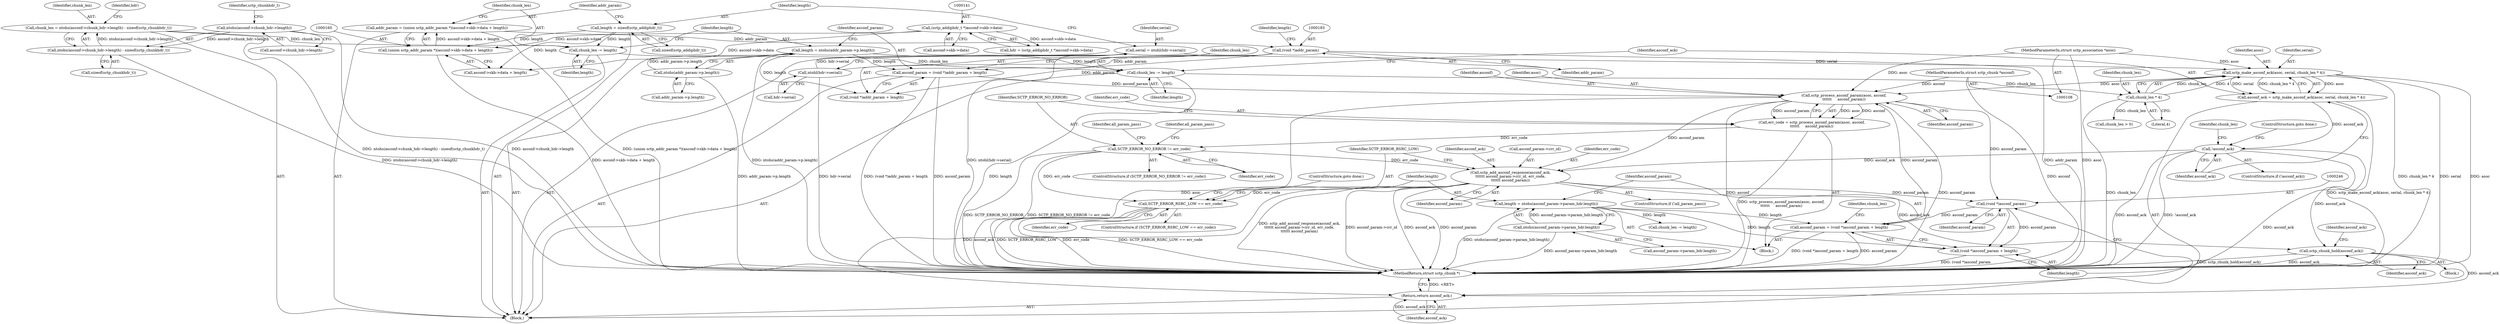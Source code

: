 digraph "1_linux_9de7922bc709eee2f609cd01d98aaedc4cf5ea74@pointer" {
"1000208" [label="(Call,sctp_process_asconf_param(asoc, asconf,\n\t\t\t\t\t\t     asconf_param))"];
"1000191" [label="(Call,sctp_make_asconf_ack(asoc, serial, chunk_len * 4))"];
"1000109" [label="(MethodParameterIn,struct sctp_association *asoc)"];
"1000147" [label="(Call,serial = ntohl(hdr->serial))"];
"1000149" [label="(Call,ntohl(hdr->serial))"];
"1000194" [label="(Call,chunk_len * 4)"];
"1000186" [label="(Call,chunk_len -= length)"];
"1000171" [label="(Call,length = ntohs(addr_param->p.length))"];
"1000173" [label="(Call,ntohs(addr_param->p.length))"];
"1000168" [label="(Call,chunk_len -= length)"];
"1000153" [label="(Call,length = sizeof(sctp_addiphdr_t))"];
"1000127" [label="(Call,chunk_len = ntohs(asconf->chunk_hdr->length) - sizeof(sctp_chunkhdr_t))"];
"1000129" [label="(Call,ntohs(asconf->chunk_hdr->length) - sizeof(sctp_chunkhdr_t))"];
"1000130" [label="(Call,ntohs(asconf->chunk_hdr->length))"];
"1000110" [label="(MethodParameterIn,struct sctp_chunk *asconf)"];
"1000179" [label="(Call,asconf_param = (void *)addr_param + length)"];
"1000182" [label="(Call,(void *)addr_param)"];
"1000157" [label="(Call,addr_param = (union sctp_addr_param *)(asconf->skb->data + length))"];
"1000159" [label="(Call,(union sctp_addr_param *)(asconf->skb->data + length))"];
"1000140" [label="(Call,(sctp_addiphdr_t *)asconf->skb->data)"];
"1000242" [label="(Call,asconf_param = (void *)asconf_param + length)"];
"1000245" [label="(Call,(void *)asconf_param)"];
"1000222" [label="(Call,sctp_add_asconf_response(asconf_ack,\n\t\t\t\t\t\t asconf_param->crr_id, err_code,\n\t\t\t\t\t\t asconf_param))"];
"1000198" [label="(Call,!asconf_ack)"];
"1000189" [label="(Call,asconf_ack = sctp_make_asconf_ack(asoc, serial, chunk_len * 4))"];
"1000213" [label="(Call,SCTP_ERROR_NO_ERROR != err_code)"];
"1000206" [label="(Call,err_code = sctp_process_asconf_param(asoc, asconf,\n\t\t\t\t\t\t     asconf_param))"];
"1000208" [label="(Call,sctp_process_asconf_param(asoc, asconf,\n\t\t\t\t\t\t     asconf_param))"];
"1000234" [label="(Call,length = ntohs(asconf_param->param_hdr.length))"];
"1000236" [label="(Call,ntohs(asconf_param->param_hdr.length))"];
"1000230" [label="(Call,SCTP_ERROR_RSRC_LOW == err_code)"];
"1000244" [label="(Call,(void *)asconf_param + length)"];
"1000262" [label="(Call,sctp_chunk_hold(asconf_ack))"];
"1000273" [label="(Return,return asconf_ack;)"];
"1000206" [label="(Call,err_code = sctp_process_asconf_param(asoc, asconf,\n\t\t\t\t\t\t     asconf_param))"];
"1000244" [label="(Call,(void *)asconf_param + length)"];
"1000139" [label="(Identifier,hdr)"];
"1000130" [label="(Call,ntohs(asconf->chunk_hdr->length))"];
"1000173" [label="(Call,ntohs(addr_param->p.length))"];
"1000275" [label="(MethodReturn,struct sctp_chunk *)"];
"1000149" [label="(Call,ntohl(hdr->serial))"];
"1000230" [label="(Call,SCTP_ERROR_RSRC_LOW == err_code)"];
"1000136" [label="(Call,sizeof(sctp_chunkhdr_t))"];
"1000228" [label="(Identifier,asconf_param)"];
"1000231" [label="(Identifier,SCTP_ERROR_RSRC_LOW)"];
"1000127" [label="(Call,chunk_len = ntohs(asconf->chunk_hdr->length) - sizeof(sctp_chunkhdr_t))"];
"1000235" [label="(Identifier,length)"];
"1000171" [label="(Call,length = ntohs(addr_param->p.length))"];
"1000184" [label="(Identifier,addr_param)"];
"1000192" [label="(Identifier,asoc)"];
"1000213" [label="(Call,SCTP_ERROR_NO_ERROR != err_code)"];
"1000147" [label="(Call,serial = ntohl(hdr->serial))"];
"1000188" [label="(Identifier,length)"];
"1000199" [label="(Identifier,asconf_ack)"];
"1000174" [label="(Call,addr_param->p.length)"];
"1000148" [label="(Identifier,serial)"];
"1000129" [label="(Call,ntohs(asconf->chunk_hdr->length) - sizeof(sctp_chunkhdr_t))"];
"1000205" [label="(Block,)"];
"1000274" [label="(Identifier,asconf_ack)"];
"1000159" [label="(Call,(union sctp_addr_param *)(asconf->skb->data + length))"];
"1000194" [label="(Call,chunk_len * 4)"];
"1000208" [label="(Call,sctp_process_asconf_param(asoc, asconf,\n\t\t\t\t\t\t     asconf_param))"];
"1000196" [label="(Literal,4)"];
"1000214" [label="(Identifier,SCTP_ERROR_NO_ERROR)"];
"1000193" [label="(Identifier,serial)"];
"1000131" [label="(Call,asconf->chunk_hdr->length)"];
"1000172" [label="(Identifier,length)"];
"1000190" [label="(Identifier,asconf_ack)"];
"1000170" [label="(Identifier,length)"];
"1000236" [label="(Call,ntohs(asconf_param->param_hdr.length))"];
"1000137" [label="(Identifier,sctp_chunkhdr_t)"];
"1000217" [label="(Identifier,all_param_pass)"];
"1000155" [label="(Call,sizeof(sctp_addiphdr_t))"];
"1000180" [label="(Identifier,asconf_param)"];
"1000158" [label="(Identifier,addr_param)"];
"1000211" [label="(Identifier,asconf_param)"];
"1000202" [label="(Call,chunk_len > 0)"];
"1000250" [label="(Identifier,chunk_len)"];
"1000245" [label="(Call,(void *)asconf_param)"];
"1000168" [label="(Call,chunk_len -= length)"];
"1000179" [label="(Call,asconf_param = (void *)addr_param + length)"];
"1000207" [label="(Identifier,err_code)"];
"1000195" [label="(Identifier,chunk_len)"];
"1000182" [label="(Call,(void *)addr_param)"];
"1000140" [label="(Call,(sctp_addiphdr_t *)asconf->skb->data)"];
"1000248" [label="(Identifier,length)"];
"1000222" [label="(Call,sctp_add_asconf_response(asconf_ack,\n\t\t\t\t\t\t asconf_param->crr_id, err_code,\n\t\t\t\t\t\t asconf_param))"];
"1000203" [label="(Identifier,chunk_len)"];
"1000262" [label="(Call,sctp_chunk_hold(asconf_ack))"];
"1000232" [label="(Identifier,err_code)"];
"1000111" [label="(Block,)"];
"1000187" [label="(Identifier,chunk_len)"];
"1000263" [label="(Identifier,asconf_ack)"];
"1000267" [label="(Identifier,asconf_ack)"];
"1000223" [label="(Identifier,asconf_ack)"];
"1000224" [label="(Call,asconf_param->crr_id)"];
"1000189" [label="(Call,asconf_ack = sctp_make_asconf_ack(asoc, serial, chunk_len * 4))"];
"1000185" [label="(Identifier,length)"];
"1000247" [label="(Identifier,asconf_param)"];
"1000200" [label="(ControlStructure,goto done;)"];
"1000169" [label="(Identifier,chunk_len)"];
"1000242" [label="(Call,asconf_param = (void *)asconf_param + length)"];
"1000161" [label="(Call,asconf->skb->data + length)"];
"1000154" [label="(Identifier,length)"];
"1000261" [label="(Block,)"];
"1000109" [label="(MethodParameterIn,struct sctp_association *asoc)"];
"1000138" [label="(Call,hdr = (sctp_addiphdr_t *)asconf->skb->data)"];
"1000110" [label="(MethodParameterIn,struct sctp_chunk *asconf)"];
"1000191" [label="(Call,sctp_make_asconf_ack(asoc, serial, chunk_len * 4))"];
"1000153" [label="(Call,length = sizeof(sctp_addiphdr_t))"];
"1000186" [label="(Call,chunk_len -= length)"];
"1000210" [label="(Identifier,asconf)"];
"1000233" [label="(ControlStructure,goto done;)"];
"1000198" [label="(Call,!asconf_ack)"];
"1000237" [label="(Call,asconf_param->param_hdr.length)"];
"1000209" [label="(Identifier,asoc)"];
"1000212" [label="(ControlStructure,if (SCTP_ERROR_NO_ERROR != err_code))"];
"1000197" [label="(ControlStructure,if (!asconf_ack))"];
"1000215" [label="(Identifier,err_code)"];
"1000234" [label="(Call,length = ntohs(asconf_param->param_hdr.length))"];
"1000128" [label="(Identifier,chunk_len)"];
"1000142" [label="(Call,asconf->skb->data)"];
"1000181" [label="(Call,(void *)addr_param + length)"];
"1000150" [label="(Call,hdr->serial)"];
"1000243" [label="(Identifier,asconf_param)"];
"1000219" [label="(ControlStructure,if (!all_param_pass))"];
"1000221" [label="(Identifier,all_param_pass)"];
"1000227" [label="(Identifier,err_code)"];
"1000229" [label="(ControlStructure,if (SCTP_ERROR_RSRC_LOW == err_code))"];
"1000273" [label="(Return,return asconf_ack;)"];
"1000157" [label="(Call,addr_param = (union sctp_addr_param *)(asconf->skb->data + length))"];
"1000249" [label="(Call,chunk_len -= length)"];
"1000208" -> "1000206"  [label="AST: "];
"1000208" -> "1000211"  [label="CFG: "];
"1000209" -> "1000208"  [label="AST: "];
"1000210" -> "1000208"  [label="AST: "];
"1000211" -> "1000208"  [label="AST: "];
"1000206" -> "1000208"  [label="CFG: "];
"1000208" -> "1000275"  [label="DDG: asoc"];
"1000208" -> "1000275"  [label="DDG: asconf"];
"1000208" -> "1000275"  [label="DDG: asconf_param"];
"1000208" -> "1000206"  [label="DDG: asoc"];
"1000208" -> "1000206"  [label="DDG: asconf"];
"1000208" -> "1000206"  [label="DDG: asconf_param"];
"1000191" -> "1000208"  [label="DDG: asoc"];
"1000109" -> "1000208"  [label="DDG: asoc"];
"1000110" -> "1000208"  [label="DDG: asconf"];
"1000179" -> "1000208"  [label="DDG: asconf_param"];
"1000242" -> "1000208"  [label="DDG: asconf_param"];
"1000208" -> "1000222"  [label="DDG: asconf_param"];
"1000208" -> "1000245"  [label="DDG: asconf_param"];
"1000191" -> "1000189"  [label="AST: "];
"1000191" -> "1000194"  [label="CFG: "];
"1000192" -> "1000191"  [label="AST: "];
"1000193" -> "1000191"  [label="AST: "];
"1000194" -> "1000191"  [label="AST: "];
"1000189" -> "1000191"  [label="CFG: "];
"1000191" -> "1000275"  [label="DDG: chunk_len * 4"];
"1000191" -> "1000275"  [label="DDG: serial"];
"1000191" -> "1000275"  [label="DDG: asoc"];
"1000191" -> "1000189"  [label="DDG: asoc"];
"1000191" -> "1000189"  [label="DDG: serial"];
"1000191" -> "1000189"  [label="DDG: chunk_len * 4"];
"1000109" -> "1000191"  [label="DDG: asoc"];
"1000147" -> "1000191"  [label="DDG: serial"];
"1000194" -> "1000191"  [label="DDG: chunk_len"];
"1000194" -> "1000191"  [label="DDG: 4"];
"1000109" -> "1000108"  [label="AST: "];
"1000109" -> "1000275"  [label="DDG: asoc"];
"1000147" -> "1000111"  [label="AST: "];
"1000147" -> "1000149"  [label="CFG: "];
"1000148" -> "1000147"  [label="AST: "];
"1000149" -> "1000147"  [label="AST: "];
"1000154" -> "1000147"  [label="CFG: "];
"1000147" -> "1000275"  [label="DDG: ntohl(hdr->serial)"];
"1000149" -> "1000147"  [label="DDG: hdr->serial"];
"1000149" -> "1000150"  [label="CFG: "];
"1000150" -> "1000149"  [label="AST: "];
"1000149" -> "1000275"  [label="DDG: hdr->serial"];
"1000194" -> "1000196"  [label="CFG: "];
"1000195" -> "1000194"  [label="AST: "];
"1000196" -> "1000194"  [label="AST: "];
"1000194" -> "1000275"  [label="DDG: chunk_len"];
"1000186" -> "1000194"  [label="DDG: chunk_len"];
"1000194" -> "1000202"  [label="DDG: chunk_len"];
"1000186" -> "1000111"  [label="AST: "];
"1000186" -> "1000188"  [label="CFG: "];
"1000187" -> "1000186"  [label="AST: "];
"1000188" -> "1000186"  [label="AST: "];
"1000190" -> "1000186"  [label="CFG: "];
"1000186" -> "1000275"  [label="DDG: length"];
"1000171" -> "1000186"  [label="DDG: length"];
"1000168" -> "1000186"  [label="DDG: chunk_len"];
"1000171" -> "1000111"  [label="AST: "];
"1000171" -> "1000173"  [label="CFG: "];
"1000172" -> "1000171"  [label="AST: "];
"1000173" -> "1000171"  [label="AST: "];
"1000180" -> "1000171"  [label="CFG: "];
"1000171" -> "1000275"  [label="DDG: ntohs(addr_param->p.length)"];
"1000173" -> "1000171"  [label="DDG: addr_param->p.length"];
"1000171" -> "1000179"  [label="DDG: length"];
"1000171" -> "1000181"  [label="DDG: length"];
"1000173" -> "1000174"  [label="CFG: "];
"1000174" -> "1000173"  [label="AST: "];
"1000173" -> "1000275"  [label="DDG: addr_param->p.length"];
"1000168" -> "1000111"  [label="AST: "];
"1000168" -> "1000170"  [label="CFG: "];
"1000169" -> "1000168"  [label="AST: "];
"1000170" -> "1000168"  [label="AST: "];
"1000172" -> "1000168"  [label="CFG: "];
"1000153" -> "1000168"  [label="DDG: length"];
"1000127" -> "1000168"  [label="DDG: chunk_len"];
"1000153" -> "1000111"  [label="AST: "];
"1000153" -> "1000155"  [label="CFG: "];
"1000154" -> "1000153"  [label="AST: "];
"1000155" -> "1000153"  [label="AST: "];
"1000158" -> "1000153"  [label="CFG: "];
"1000153" -> "1000159"  [label="DDG: length"];
"1000153" -> "1000161"  [label="DDG: length"];
"1000127" -> "1000111"  [label="AST: "];
"1000127" -> "1000129"  [label="CFG: "];
"1000128" -> "1000127"  [label="AST: "];
"1000129" -> "1000127"  [label="AST: "];
"1000139" -> "1000127"  [label="CFG: "];
"1000127" -> "1000275"  [label="DDG: ntohs(asconf->chunk_hdr->length) - sizeof(sctp_chunkhdr_t)"];
"1000129" -> "1000127"  [label="DDG: ntohs(asconf->chunk_hdr->length)"];
"1000129" -> "1000136"  [label="CFG: "];
"1000130" -> "1000129"  [label="AST: "];
"1000136" -> "1000129"  [label="AST: "];
"1000129" -> "1000275"  [label="DDG: ntohs(asconf->chunk_hdr->length)"];
"1000130" -> "1000129"  [label="DDG: asconf->chunk_hdr->length"];
"1000130" -> "1000131"  [label="CFG: "];
"1000131" -> "1000130"  [label="AST: "];
"1000137" -> "1000130"  [label="CFG: "];
"1000130" -> "1000275"  [label="DDG: asconf->chunk_hdr->length"];
"1000110" -> "1000108"  [label="AST: "];
"1000110" -> "1000275"  [label="DDG: asconf"];
"1000179" -> "1000111"  [label="AST: "];
"1000179" -> "1000181"  [label="CFG: "];
"1000180" -> "1000179"  [label="AST: "];
"1000181" -> "1000179"  [label="AST: "];
"1000187" -> "1000179"  [label="CFG: "];
"1000179" -> "1000275"  [label="DDG: (void *)addr_param + length"];
"1000179" -> "1000275"  [label="DDG: asconf_param"];
"1000182" -> "1000179"  [label="DDG: addr_param"];
"1000182" -> "1000181"  [label="AST: "];
"1000182" -> "1000184"  [label="CFG: "];
"1000183" -> "1000182"  [label="AST: "];
"1000184" -> "1000182"  [label="AST: "];
"1000185" -> "1000182"  [label="CFG: "];
"1000182" -> "1000275"  [label="DDG: addr_param"];
"1000182" -> "1000181"  [label="DDG: addr_param"];
"1000157" -> "1000182"  [label="DDG: addr_param"];
"1000157" -> "1000111"  [label="AST: "];
"1000157" -> "1000159"  [label="CFG: "];
"1000158" -> "1000157"  [label="AST: "];
"1000159" -> "1000157"  [label="AST: "];
"1000169" -> "1000157"  [label="CFG: "];
"1000157" -> "1000275"  [label="DDG: (union sctp_addr_param *)(asconf->skb->data + length)"];
"1000159" -> "1000157"  [label="DDG: asconf->skb->data + length"];
"1000159" -> "1000161"  [label="CFG: "];
"1000160" -> "1000159"  [label="AST: "];
"1000161" -> "1000159"  [label="AST: "];
"1000159" -> "1000275"  [label="DDG: asconf->skb->data + length"];
"1000140" -> "1000159"  [label="DDG: asconf->skb->data"];
"1000140" -> "1000138"  [label="AST: "];
"1000140" -> "1000142"  [label="CFG: "];
"1000141" -> "1000140"  [label="AST: "];
"1000142" -> "1000140"  [label="AST: "];
"1000138" -> "1000140"  [label="CFG: "];
"1000140" -> "1000138"  [label="DDG: asconf->skb->data"];
"1000140" -> "1000161"  [label="DDG: asconf->skb->data"];
"1000242" -> "1000205"  [label="AST: "];
"1000242" -> "1000244"  [label="CFG: "];
"1000243" -> "1000242"  [label="AST: "];
"1000244" -> "1000242"  [label="AST: "];
"1000250" -> "1000242"  [label="CFG: "];
"1000242" -> "1000275"  [label="DDG: (void *)asconf_param + length"];
"1000242" -> "1000275"  [label="DDG: asconf_param"];
"1000245" -> "1000242"  [label="DDG: asconf_param"];
"1000234" -> "1000242"  [label="DDG: length"];
"1000245" -> "1000244"  [label="AST: "];
"1000245" -> "1000247"  [label="CFG: "];
"1000246" -> "1000245"  [label="AST: "];
"1000247" -> "1000245"  [label="AST: "];
"1000248" -> "1000245"  [label="CFG: "];
"1000245" -> "1000244"  [label="DDG: asconf_param"];
"1000222" -> "1000245"  [label="DDG: asconf_param"];
"1000222" -> "1000219"  [label="AST: "];
"1000222" -> "1000228"  [label="CFG: "];
"1000223" -> "1000222"  [label="AST: "];
"1000224" -> "1000222"  [label="AST: "];
"1000227" -> "1000222"  [label="AST: "];
"1000228" -> "1000222"  [label="AST: "];
"1000231" -> "1000222"  [label="CFG: "];
"1000222" -> "1000275"  [label="DDG: asconf_ack"];
"1000222" -> "1000275"  [label="DDG: asconf_param"];
"1000222" -> "1000275"  [label="DDG: sctp_add_asconf_response(asconf_ack,\n\t\t\t\t\t\t asconf_param->crr_id, err_code,\n\t\t\t\t\t\t asconf_param)"];
"1000222" -> "1000275"  [label="DDG: asconf_param->crr_id"];
"1000198" -> "1000222"  [label="DDG: asconf_ack"];
"1000213" -> "1000222"  [label="DDG: err_code"];
"1000222" -> "1000230"  [label="DDG: err_code"];
"1000222" -> "1000262"  [label="DDG: asconf_ack"];
"1000222" -> "1000273"  [label="DDG: asconf_ack"];
"1000198" -> "1000197"  [label="AST: "];
"1000198" -> "1000199"  [label="CFG: "];
"1000199" -> "1000198"  [label="AST: "];
"1000200" -> "1000198"  [label="CFG: "];
"1000203" -> "1000198"  [label="CFG: "];
"1000198" -> "1000275"  [label="DDG: asconf_ack"];
"1000198" -> "1000275"  [label="DDG: !asconf_ack"];
"1000189" -> "1000198"  [label="DDG: asconf_ack"];
"1000198" -> "1000262"  [label="DDG: asconf_ack"];
"1000198" -> "1000273"  [label="DDG: asconf_ack"];
"1000189" -> "1000111"  [label="AST: "];
"1000190" -> "1000189"  [label="AST: "];
"1000199" -> "1000189"  [label="CFG: "];
"1000189" -> "1000275"  [label="DDG: sctp_make_asconf_ack(asoc, serial, chunk_len * 4)"];
"1000213" -> "1000212"  [label="AST: "];
"1000213" -> "1000215"  [label="CFG: "];
"1000214" -> "1000213"  [label="AST: "];
"1000215" -> "1000213"  [label="AST: "];
"1000217" -> "1000213"  [label="CFG: "];
"1000221" -> "1000213"  [label="CFG: "];
"1000213" -> "1000275"  [label="DDG: SCTP_ERROR_NO_ERROR"];
"1000213" -> "1000275"  [label="DDG: SCTP_ERROR_NO_ERROR != err_code"];
"1000206" -> "1000213"  [label="DDG: err_code"];
"1000213" -> "1000230"  [label="DDG: err_code"];
"1000206" -> "1000205"  [label="AST: "];
"1000207" -> "1000206"  [label="AST: "];
"1000214" -> "1000206"  [label="CFG: "];
"1000206" -> "1000275"  [label="DDG: sctp_process_asconf_param(asoc, asconf,\n\t\t\t\t\t\t     asconf_param)"];
"1000234" -> "1000205"  [label="AST: "];
"1000234" -> "1000236"  [label="CFG: "];
"1000235" -> "1000234"  [label="AST: "];
"1000236" -> "1000234"  [label="AST: "];
"1000243" -> "1000234"  [label="CFG: "];
"1000234" -> "1000275"  [label="DDG: ntohs(asconf_param->param_hdr.length)"];
"1000236" -> "1000234"  [label="DDG: asconf_param->param_hdr.length"];
"1000234" -> "1000244"  [label="DDG: length"];
"1000234" -> "1000249"  [label="DDG: length"];
"1000236" -> "1000237"  [label="CFG: "];
"1000237" -> "1000236"  [label="AST: "];
"1000236" -> "1000275"  [label="DDG: asconf_param->param_hdr.length"];
"1000230" -> "1000229"  [label="AST: "];
"1000230" -> "1000232"  [label="CFG: "];
"1000231" -> "1000230"  [label="AST: "];
"1000232" -> "1000230"  [label="AST: "];
"1000233" -> "1000230"  [label="CFG: "];
"1000235" -> "1000230"  [label="CFG: "];
"1000230" -> "1000275"  [label="DDG: SCTP_ERROR_RSRC_LOW"];
"1000230" -> "1000275"  [label="DDG: err_code"];
"1000230" -> "1000275"  [label="DDG: SCTP_ERROR_RSRC_LOW == err_code"];
"1000244" -> "1000248"  [label="CFG: "];
"1000248" -> "1000244"  [label="AST: "];
"1000244" -> "1000275"  [label="DDG: (void *)asconf_param"];
"1000262" -> "1000261"  [label="AST: "];
"1000262" -> "1000263"  [label="CFG: "];
"1000263" -> "1000262"  [label="AST: "];
"1000267" -> "1000262"  [label="CFG: "];
"1000262" -> "1000275"  [label="DDG: sctp_chunk_hold(asconf_ack)"];
"1000262" -> "1000275"  [label="DDG: asconf_ack"];
"1000262" -> "1000273"  [label="DDG: asconf_ack"];
"1000273" -> "1000111"  [label="AST: "];
"1000273" -> "1000274"  [label="CFG: "];
"1000274" -> "1000273"  [label="AST: "];
"1000275" -> "1000273"  [label="CFG: "];
"1000273" -> "1000275"  [label="DDG: <RET>"];
"1000274" -> "1000273"  [label="DDG: asconf_ack"];
}
